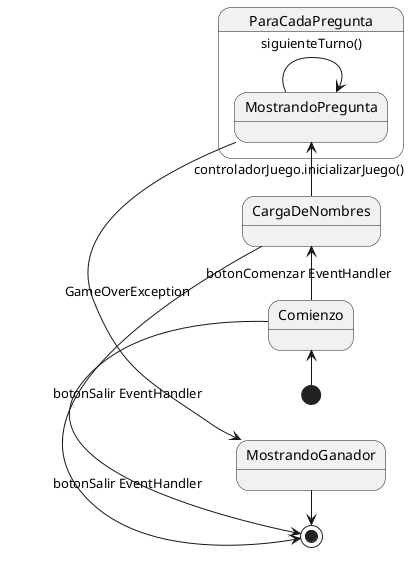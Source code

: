 @startuml
left to right direction
[*] -up> Comienzo
Comienzo -> [*] : botonSalir EventHandler
Comienzo -up> CargaDeNombres : botonComenzar EventHandler
CargaDeNombres -> [*] :  botonSalir EventHandler
state ParaCadaPregunta{
    CargaDeNombres -down> MostrandoPregunta: controladorJuego.inicializarJuego()
    MostrandoPregunta -down> MostrandoPregunta : siguienteTurno()
}
MostrandoPregunta -down> MostrandoGanador: GameOverException
MostrandoGanador -down> [*]



@enduml
